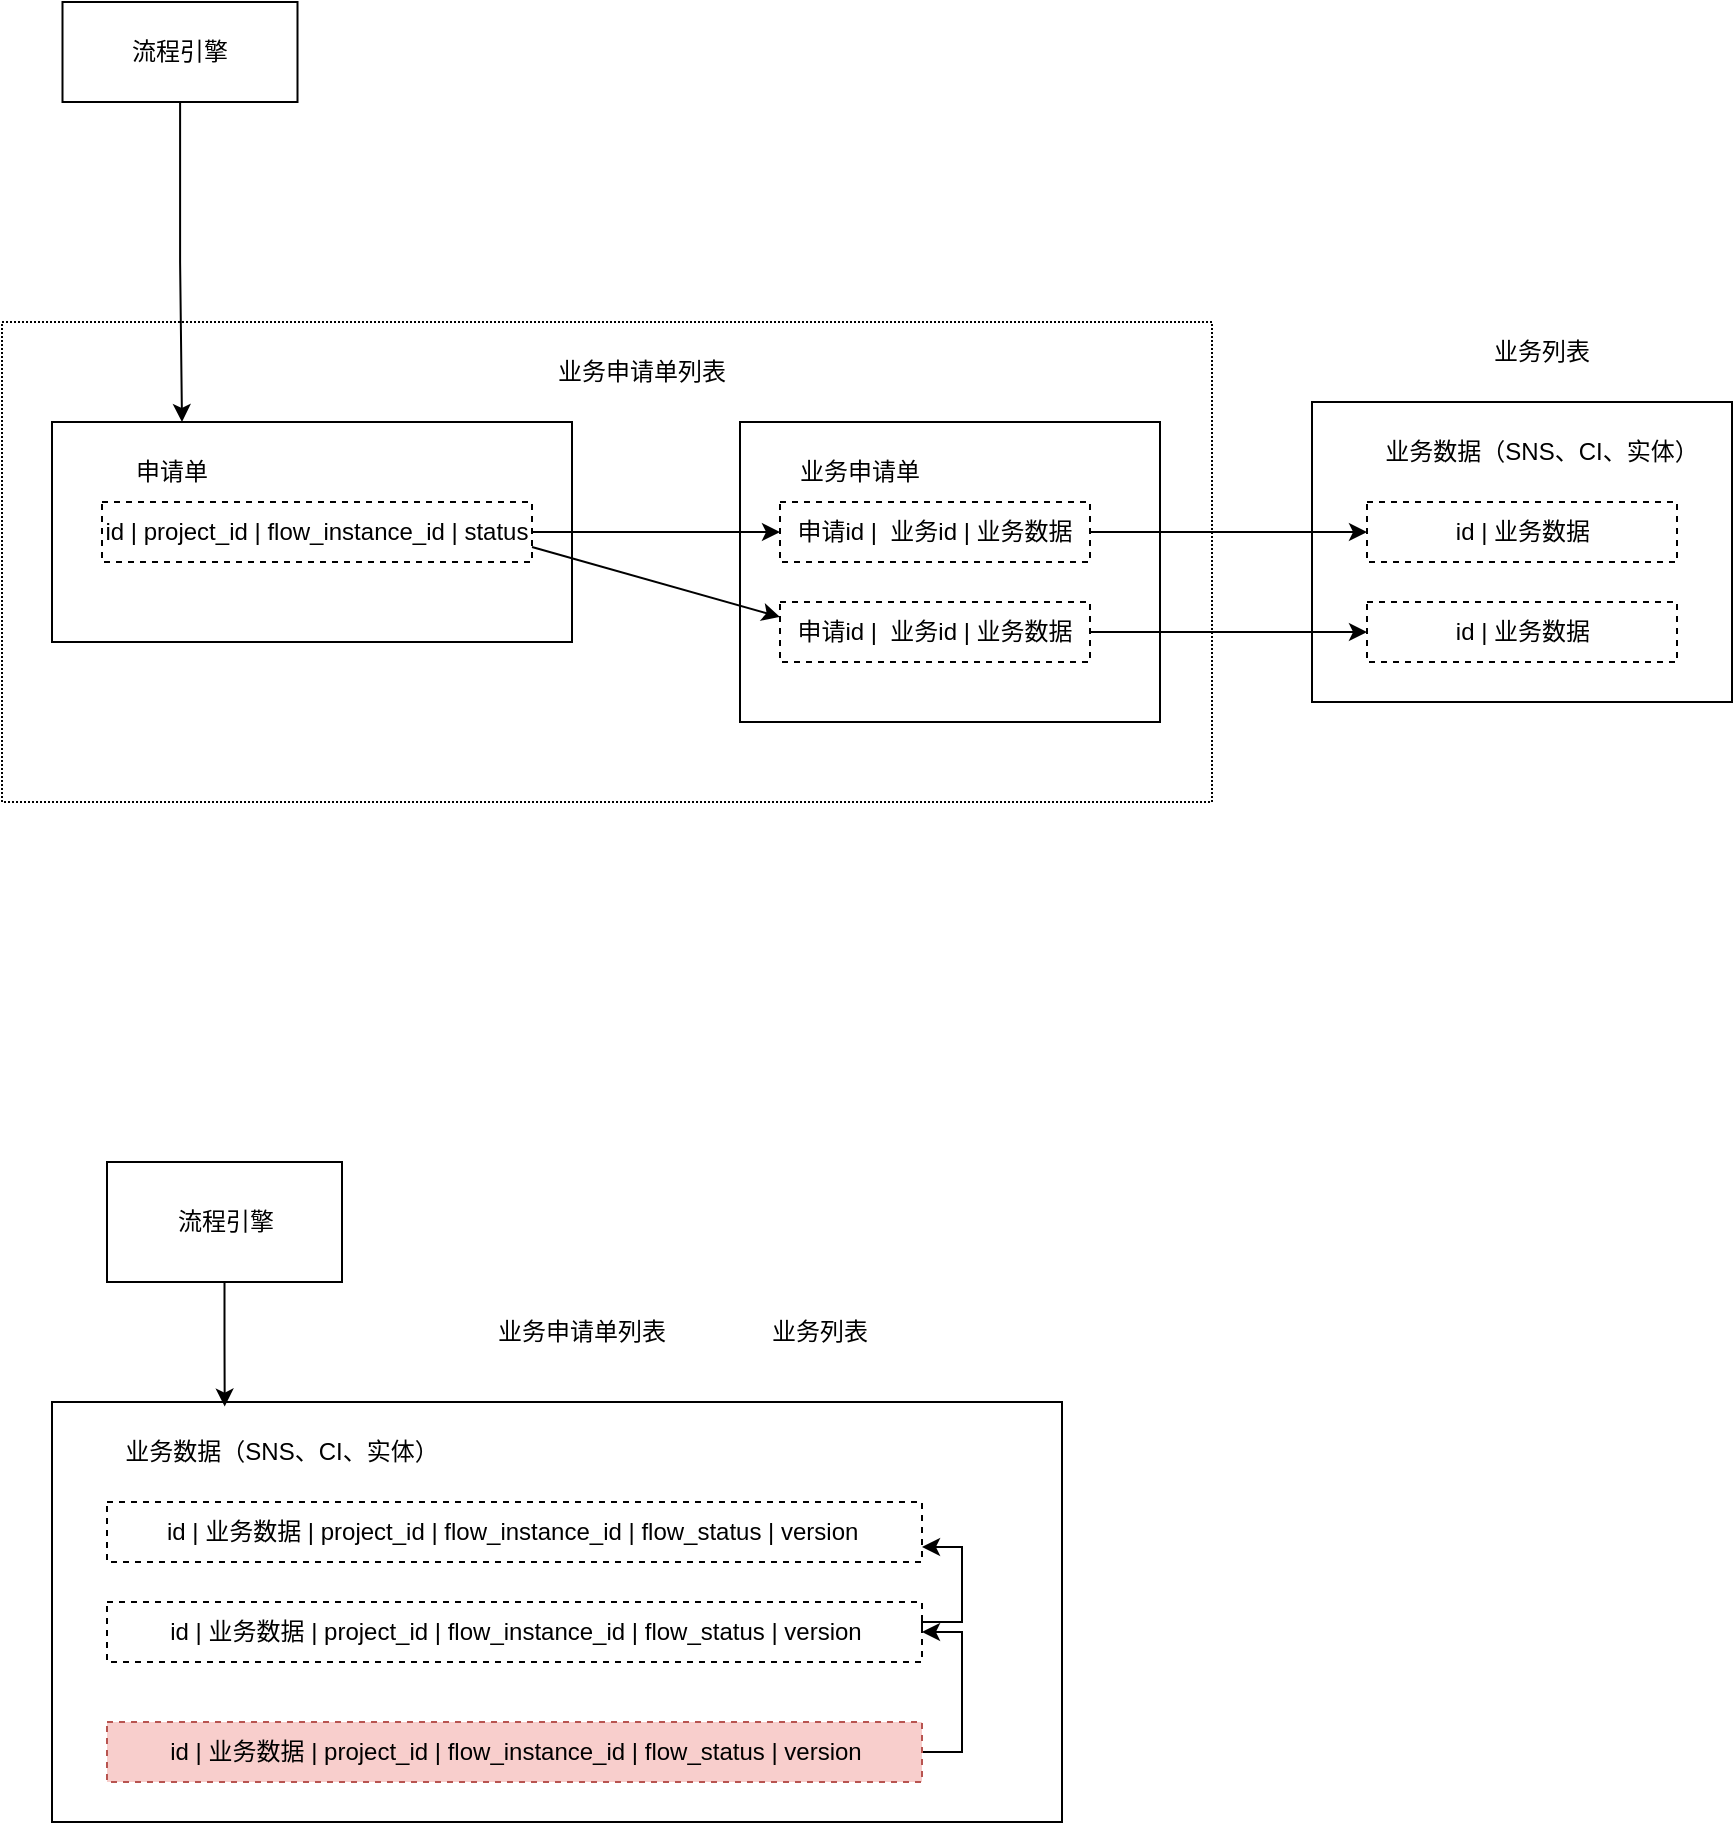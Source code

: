 <mxfile version="24.2.8" type="github">
  <diagram name="第 1 页" id="0gWB2MNKJDAS_mnSoSYY">
    <mxGraphModel dx="1050" dy="1726" grid="1" gridSize="10" guides="1" tooltips="1" connect="1" arrows="1" fold="1" page="1" pageScale="1" pageWidth="827" pageHeight="1169" math="0" shadow="0">
      <root>
        <mxCell id="0" />
        <mxCell id="1" parent="0" />
        <mxCell id="xfSz5FeUrhLQql1FRVok-28" value="" style="rounded=0;whiteSpace=wrap;html=1;dashed=1;dashPattern=1 1;" vertex="1" parent="1">
          <mxGeometry x="45" y="60" width="605" height="240" as="geometry" />
        </mxCell>
        <mxCell id="xfSz5FeUrhLQql1FRVok-10" value="" style="rounded=0;whiteSpace=wrap;html=1;" vertex="1" parent="1">
          <mxGeometry x="700" y="100" width="210" height="150" as="geometry" />
        </mxCell>
        <mxCell id="xfSz5FeUrhLQql1FRVok-11" value="业务数据（SNS、CI、实体）" style="text;html=1;align=center;verticalAlign=middle;whiteSpace=wrap;rounded=0;" vertex="1" parent="1">
          <mxGeometry x="730" y="110" width="170" height="30" as="geometry" />
        </mxCell>
        <mxCell id="xfSz5FeUrhLQql1FRVok-12" value="id |&amp;nbsp;业务数据" style="text;html=1;align=center;verticalAlign=middle;whiteSpace=wrap;rounded=0;strokeColor=default;dashed=1;" vertex="1" parent="1">
          <mxGeometry x="727.5" y="150" width="155" height="30" as="geometry" />
        </mxCell>
        <mxCell id="xfSz5FeUrhLQql1FRVok-13" value="id |&amp;nbsp;业务数据" style="text;html=1;align=center;verticalAlign=middle;whiteSpace=wrap;rounded=0;strokeColor=default;dashed=1;" vertex="1" parent="1">
          <mxGeometry x="727.5" y="200" width="155" height="30" as="geometry" />
        </mxCell>
        <mxCell id="xfSz5FeUrhLQql1FRVok-1" value="&lt;div&gt;&lt;br&gt;&lt;/div&gt;" style="rounded=0;whiteSpace=wrap;html=1;" vertex="1" parent="1">
          <mxGeometry x="70" y="110" width="260" height="110" as="geometry" />
        </mxCell>
        <mxCell id="xfSz5FeUrhLQql1FRVok-2" value="" style="rounded=0;whiteSpace=wrap;html=1;" vertex="1" parent="1">
          <mxGeometry x="414" y="110" width="210" height="150" as="geometry" />
        </mxCell>
        <mxCell id="xfSz5FeUrhLQql1FRVok-3" value="业务申请单" style="text;html=1;align=center;verticalAlign=middle;whiteSpace=wrap;rounded=0;" vertex="1" parent="1">
          <mxGeometry x="439" y="120" width="70" height="30" as="geometry" />
        </mxCell>
        <mxCell id="xfSz5FeUrhLQql1FRVok-14" style="edgeStyle=orthogonalEdgeStyle;rounded=0;orthogonalLoop=1;jettySize=auto;html=1;entryX=0;entryY=0.5;entryDx=0;entryDy=0;" edge="1" parent="1" source="xfSz5FeUrhLQql1FRVok-4" target="xfSz5FeUrhLQql1FRVok-12">
          <mxGeometry relative="1" as="geometry" />
        </mxCell>
        <mxCell id="xfSz5FeUrhLQql1FRVok-4" value="申请id |&amp;nbsp; 业务id | 业务数据" style="text;html=1;align=center;verticalAlign=middle;whiteSpace=wrap;rounded=0;strokeColor=default;dashed=1;" vertex="1" parent="1">
          <mxGeometry x="434" y="150" width="155" height="30" as="geometry" />
        </mxCell>
        <mxCell id="xfSz5FeUrhLQql1FRVok-7" style="edgeStyle=orthogonalEdgeStyle;rounded=0;orthogonalLoop=1;jettySize=auto;html=1;exitX=1;exitY=0.5;exitDx=0;exitDy=0;entryX=0;entryY=0.5;entryDx=0;entryDy=0;" edge="1" parent="1" source="xfSz5FeUrhLQql1FRVok-5" target="xfSz5FeUrhLQql1FRVok-4">
          <mxGeometry relative="1" as="geometry" />
        </mxCell>
        <mxCell id="xfSz5FeUrhLQql1FRVok-9" style="rounded=0;orthogonalLoop=1;jettySize=auto;html=1;entryX=0;entryY=0.25;entryDx=0;entryDy=0;exitX=1;exitY=0.75;exitDx=0;exitDy=0;" edge="1" parent="1" source="xfSz5FeUrhLQql1FRVok-5" target="xfSz5FeUrhLQql1FRVok-8">
          <mxGeometry relative="1" as="geometry" />
        </mxCell>
        <mxCell id="xfSz5FeUrhLQql1FRVok-5" value="&lt;div&gt;id |&amp;nbsp;&lt;span style=&quot;background-color: initial;&quot;&gt;project_id |&amp;nbsp;&lt;/span&gt;&lt;span style=&quot;background-color: initial;&quot;&gt;flow_instance_id |&amp;nbsp;&lt;/span&gt;&lt;span style=&quot;background-color: initial;&quot;&gt;status&lt;/span&gt;&lt;/div&gt;" style="text;html=1;align=center;verticalAlign=middle;whiteSpace=wrap;rounded=0;strokeColor=default;dashed=1;" vertex="1" parent="1">
          <mxGeometry x="95" y="150" width="215" height="30" as="geometry" />
        </mxCell>
        <mxCell id="xfSz5FeUrhLQql1FRVok-6" value="申请单" style="text;html=1;align=center;verticalAlign=middle;whiteSpace=wrap;rounded=0;" vertex="1" parent="1">
          <mxGeometry x="95" y="120" width="70" height="30" as="geometry" />
        </mxCell>
        <mxCell id="xfSz5FeUrhLQql1FRVok-15" style="edgeStyle=orthogonalEdgeStyle;rounded=0;orthogonalLoop=1;jettySize=auto;html=1;entryX=0;entryY=0.5;entryDx=0;entryDy=0;" edge="1" parent="1" source="xfSz5FeUrhLQql1FRVok-8" target="xfSz5FeUrhLQql1FRVok-13">
          <mxGeometry relative="1" as="geometry">
            <mxPoint x="720" y="200" as="targetPoint" />
          </mxGeometry>
        </mxCell>
        <mxCell id="xfSz5FeUrhLQql1FRVok-8" value="申请id |&amp;nbsp; 业务id | 业务数据" style="text;html=1;align=center;verticalAlign=middle;whiteSpace=wrap;rounded=0;strokeColor=default;dashed=1;" vertex="1" parent="1">
          <mxGeometry x="434" y="200" width="155" height="30" as="geometry" />
        </mxCell>
        <mxCell id="xfSz5FeUrhLQql1FRVok-16" value="" style="rounded=0;whiteSpace=wrap;html=1;" vertex="1" parent="1">
          <mxGeometry x="70" y="600" width="505" height="210" as="geometry" />
        </mxCell>
        <mxCell id="xfSz5FeUrhLQql1FRVok-17" value="业务数据（SNS、CI、实体）" style="text;html=1;align=center;verticalAlign=middle;whiteSpace=wrap;rounded=0;" vertex="1" parent="1">
          <mxGeometry x="100" y="610" width="170" height="30" as="geometry" />
        </mxCell>
        <mxCell id="xfSz5FeUrhLQql1FRVok-18" value="id |&amp;nbsp;业务数据 |&amp;nbsp;project_id | flow_instance_id | flow_status | version&amp;nbsp;" style="text;html=1;align=center;verticalAlign=middle;whiteSpace=wrap;rounded=0;strokeColor=default;dashed=1;" vertex="1" parent="1">
          <mxGeometry x="97.5" y="650" width="407.5" height="30" as="geometry" />
        </mxCell>
        <mxCell id="xfSz5FeUrhLQql1FRVok-22" style="edgeStyle=orthogonalEdgeStyle;rounded=0;orthogonalLoop=1;jettySize=auto;html=1;entryX=1;entryY=0.75;entryDx=0;entryDy=0;exitX=1;exitY=0.5;exitDx=0;exitDy=0;" edge="1" parent="1" source="xfSz5FeUrhLQql1FRVok-21" target="xfSz5FeUrhLQql1FRVok-18">
          <mxGeometry relative="1" as="geometry">
            <Array as="points">
              <mxPoint x="505" y="710" />
              <mxPoint x="525" y="710" />
              <mxPoint x="525" y="673" />
            </Array>
          </mxGeometry>
        </mxCell>
        <mxCell id="xfSz5FeUrhLQql1FRVok-21" value="id |&amp;nbsp;业务数据 |&amp;nbsp;project_id | flow_instance_id | flow_status | version" style="text;html=1;align=center;verticalAlign=middle;whiteSpace=wrap;rounded=0;strokeColor=default;dashed=1;fillColor=none;" vertex="1" parent="1">
          <mxGeometry x="97.5" y="700" width="407.5" height="30" as="geometry" />
        </mxCell>
        <mxCell id="xfSz5FeUrhLQql1FRVok-24" style="edgeStyle=orthogonalEdgeStyle;rounded=0;orthogonalLoop=1;jettySize=auto;html=1;entryX=0.25;entryY=0;entryDx=0;entryDy=0;" edge="1" parent="1" source="xfSz5FeUrhLQql1FRVok-23" target="xfSz5FeUrhLQql1FRVok-1">
          <mxGeometry relative="1" as="geometry" />
        </mxCell>
        <mxCell id="xfSz5FeUrhLQql1FRVok-23" value="流程引擎" style="rounded=0;whiteSpace=wrap;html=1;" vertex="1" parent="1">
          <mxGeometry x="75.25" y="-100" width="117.5" height="50" as="geometry" />
        </mxCell>
        <mxCell id="xfSz5FeUrhLQql1FRVok-26" value="流程引擎" style="rounded=0;whiteSpace=wrap;html=1;" vertex="1" parent="1">
          <mxGeometry x="97.5" y="480" width="117.5" height="60" as="geometry" />
        </mxCell>
        <mxCell id="xfSz5FeUrhLQql1FRVok-27" style="edgeStyle=orthogonalEdgeStyle;rounded=0;orthogonalLoop=1;jettySize=auto;html=1;entryX=0.171;entryY=0.011;entryDx=0;entryDy=0;entryPerimeter=0;" edge="1" parent="1" source="xfSz5FeUrhLQql1FRVok-26" target="xfSz5FeUrhLQql1FRVok-16">
          <mxGeometry relative="1" as="geometry" />
        </mxCell>
        <mxCell id="xfSz5FeUrhLQql1FRVok-29" value="业务申请单列表" style="text;html=1;align=center;verticalAlign=middle;whiteSpace=wrap;rounded=0;" vertex="1" parent="1">
          <mxGeometry x="310" y="70" width="110" height="30" as="geometry" />
        </mxCell>
        <mxCell id="xfSz5FeUrhLQql1FRVok-30" value="业务列表" style="text;html=1;align=center;verticalAlign=middle;whiteSpace=wrap;rounded=0;" vertex="1" parent="1">
          <mxGeometry x="760" y="60" width="110" height="30" as="geometry" />
        </mxCell>
        <mxCell id="xfSz5FeUrhLQql1FRVok-31" value="业务申请单列表" style="text;html=1;align=center;verticalAlign=middle;whiteSpace=wrap;rounded=0;" vertex="1" parent="1">
          <mxGeometry x="280" y="550" width="110" height="30" as="geometry" />
        </mxCell>
        <mxCell id="xfSz5FeUrhLQql1FRVok-32" value="业务列表" style="text;html=1;align=center;verticalAlign=middle;whiteSpace=wrap;rounded=0;" vertex="1" parent="1">
          <mxGeometry x="399" y="550" width="110" height="30" as="geometry" />
        </mxCell>
        <mxCell id="xfSz5FeUrhLQql1FRVok-35" style="edgeStyle=orthogonalEdgeStyle;rounded=0;orthogonalLoop=1;jettySize=auto;html=1;entryX=1;entryY=0.5;entryDx=0;entryDy=0;exitX=1;exitY=0.5;exitDx=0;exitDy=0;" edge="1" parent="1" source="xfSz5FeUrhLQql1FRVok-33" target="xfSz5FeUrhLQql1FRVok-21">
          <mxGeometry relative="1" as="geometry" />
        </mxCell>
        <mxCell id="xfSz5FeUrhLQql1FRVok-33" value="id |&amp;nbsp;业务数据 |&amp;nbsp;project_id | flow_instance_id | flow_status | version" style="text;html=1;align=center;verticalAlign=middle;whiteSpace=wrap;rounded=0;strokeColor=#b85450;dashed=1;fillColor=#f8cecc;" vertex="1" parent="1">
          <mxGeometry x="97.5" y="760" width="407.5" height="30" as="geometry" />
        </mxCell>
      </root>
    </mxGraphModel>
  </diagram>
</mxfile>
